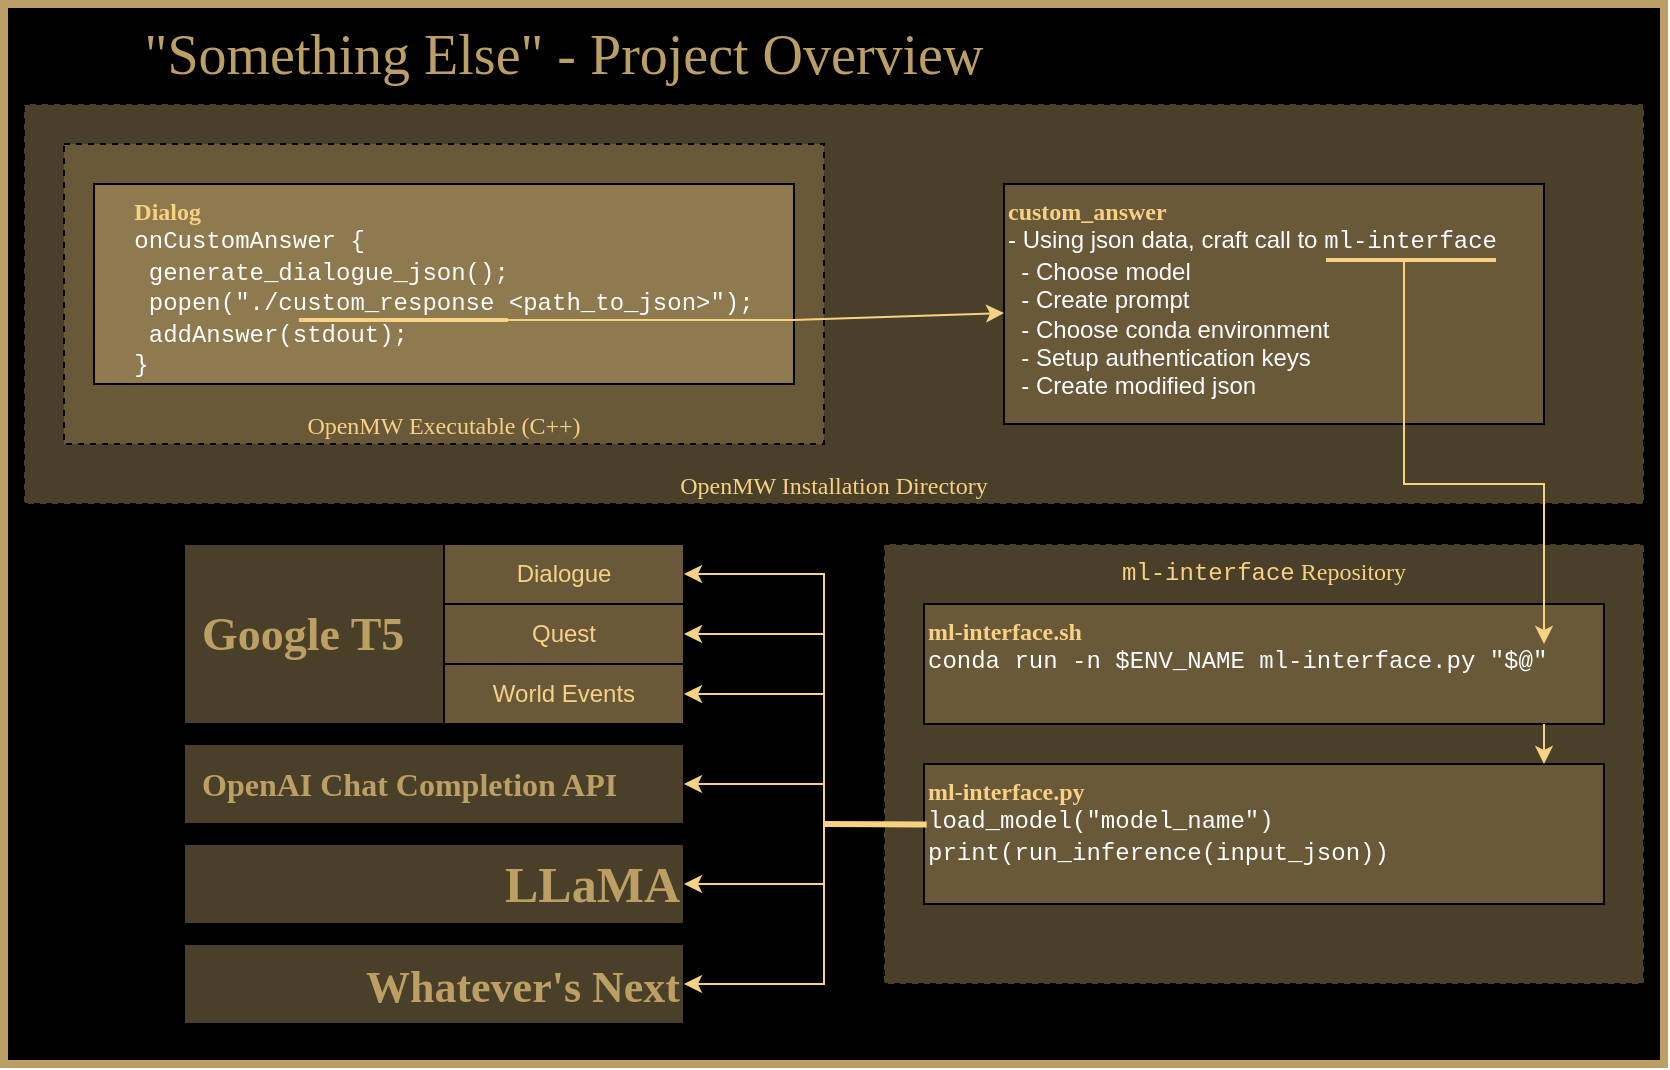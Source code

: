 <mxfile version="21.1.2" type="device">
  <diagram name="Page-1" id="psqroSwzFqP37Ym7-oh-">
    <mxGraphModel dx="955" dy="760" grid="1" gridSize="10" guides="1" tooltips="1" connect="1" arrows="1" fold="1" page="1" pageScale="1" pageWidth="850" pageHeight="1100" math="0" shadow="0">
      <root>
        <mxCell id="0" />
        <mxCell id="1" parent="0" />
        <mxCell id="UdfwPqqXEjVV1MeFvrEw-38" value="" style="rounded=0;whiteSpace=wrap;html=1;labelBackgroundColor=#211C12;fillColor=#000000;labelBorderColor=default;strokeWidth=4;strokeColor=#BB9F64;" vertex="1" parent="1">
          <mxGeometry x="10" y="10" width="830" height="530" as="geometry" />
        </mxCell>
        <mxCell id="UdfwPqqXEjVV1MeFvrEw-5" value="OpenMW Installation Directory" style="rounded=0;whiteSpace=wrap;html=1;dashed=1;horizontal=1;verticalAlign=bottom;fontFamily=Lucida Console;fillColor=#4A3F28;fontColor=#F7D284;" vertex="1" parent="1">
          <mxGeometry x="20" y="60" width="810" height="200" as="geometry" />
        </mxCell>
        <mxCell id="UdfwPqqXEjVV1MeFvrEw-4" value="OpenMW Executable (C++)" style="rounded=0;whiteSpace=wrap;html=1;dashed=1;horizontal=1;verticalAlign=bottom;fontFamily=Lucida Console;fillColor=#695939;fontColor=#F7D284;" vertex="1" parent="1">
          <mxGeometry x="40" y="80" width="380" height="150" as="geometry" />
        </mxCell>
        <mxCell id="UdfwPqqXEjVV1MeFvrEw-1" value="&quot;Something Else&quot; - Project Overview" style="text;html=1;strokeColor=none;fillColor=none;align=center;verticalAlign=middle;whiteSpace=wrap;rounded=0;fontSize=28;fontFamily=Comfortaa;fontSource=https%3A%2F%2Ffonts.googleapis.com%2Fcss%3Ffamily%3DComfortaa;fontColor=#BB9F64;" vertex="1" parent="1">
          <mxGeometry x="10" y="20" width="560" height="30" as="geometry" />
        </mxCell>
        <mxCell id="UdfwPqqXEjVV1MeFvrEw-2" value="&lt;div align=&quot;left&quot;&gt;&lt;font face=&quot;Tahoma&quot; color=&quot;#f7d284&quot;&gt;&lt;b&gt;Dialog&lt;/b&gt;&lt;/font&gt;&lt;/div&gt;&lt;div align=&quot;left&quot;&gt;&lt;font face=&quot;Courier New&quot;&gt;onCustomAnswer {&lt;/font&gt;&lt;/div&gt;&lt;div align=&quot;left&quot;&gt;&lt;font face=&quot;Courier New&quot;&gt;&lt;span style=&quot;white-space: pre;&quot;&gt;	&lt;/span&gt;generate_dialogue_json();&lt;/font&gt;&lt;/div&gt;&lt;div align=&quot;left&quot;&gt;&lt;font face=&quot;Courier New&quot;&gt;&lt;span style=&quot;white-space: pre;&quot;&gt;	&lt;/span&gt;popen(&quot;./custom_response &amp;lt;path_to_json&amp;gt;&quot;);&lt;/font&gt;&lt;/div&gt;&lt;div align=&quot;left&quot;&gt;&lt;font face=&quot;Courier New&quot;&gt;&lt;span style=&quot;white-space: pre;&quot;&gt;	&lt;/span&gt;addAnswer(stdout);&lt;br&gt;&lt;/font&gt;&lt;/div&gt;&lt;div align=&quot;left&quot;&gt;&lt;font face=&quot;Courier New&quot;&gt;}&lt;br&gt;&lt;/font&gt;&lt;/div&gt;" style="rounded=0;whiteSpace=wrap;html=1;spacingLeft=0;verticalAlign=top;fillColor=#8F794E;fontColor=#FFFFFF;" vertex="1" parent="1">
          <mxGeometry x="55" y="100" width="350" height="100" as="geometry" />
        </mxCell>
        <mxCell id="UdfwPqqXEjVV1MeFvrEw-6" value="&lt;div&gt;&lt;b&gt;&lt;font face=&quot;Tahoma&quot; color=&quot;#f7d284&quot;&gt;custom_answer&lt;/font&gt;&lt;/b&gt;&lt;/div&gt;&lt;div&gt;- Using json data, craft call to &lt;font face=&quot;Courier New&quot;&gt;ml-interface&lt;/font&gt;&lt;/div&gt;&lt;div&gt;&amp;nbsp; - Choose model&lt;/div&gt;&lt;div&gt;&amp;nbsp; - Create prompt&lt;/div&gt;&lt;div&gt;&amp;nbsp; - Choose conda environment&lt;/div&gt;&lt;div&gt;&amp;nbsp; - Setup authentication keys&lt;br&gt;&lt;/div&gt;&lt;div&gt;&amp;nbsp; - Create modified json&lt;br&gt;&lt;/div&gt;" style="rounded=0;whiteSpace=wrap;html=1;align=left;verticalAlign=top;fillColor=#695939;fontColor=#FFFFFF;" vertex="1" parent="1">
          <mxGeometry x="510" y="100" width="270" height="120" as="geometry" />
        </mxCell>
        <mxCell id="UdfwPqqXEjVV1MeFvrEw-7" value="" style="endArrow=none;html=1;rounded=0;strokeWidth=2;strokeColor=#F7D284;" edge="1" parent="1">
          <mxGeometry width="50" height="50" relative="1" as="geometry">
            <mxPoint x="157.429" y="168" as="sourcePoint" />
            <mxPoint x="262" y="168" as="targetPoint" />
          </mxGeometry>
        </mxCell>
        <mxCell id="UdfwPqqXEjVV1MeFvrEw-12" value="" style="endArrow=classic;html=1;rounded=0;exitX=0.999;exitY=0.68;exitDx=0;exitDy=0;exitPerimeter=0;strokeColor=#F7D284;" edge="1" parent="1" source="UdfwPqqXEjVV1MeFvrEw-2" target="UdfwPqqXEjVV1MeFvrEw-6">
          <mxGeometry width="50" height="50" relative="1" as="geometry">
            <mxPoint x="430" y="420" as="sourcePoint" />
            <mxPoint x="480" y="370" as="targetPoint" />
          </mxGeometry>
        </mxCell>
        <mxCell id="UdfwPqqXEjVV1MeFvrEw-13" value="&lt;font face=&quot;Courier New&quot;&gt;ml-interface&lt;/font&gt; Repository" style="rounded=0;whiteSpace=wrap;html=1;dashed=1;horizontal=1;verticalAlign=top;fontFamily=Lucida Console;fillColor=#4A3F28;fontColor=#F7D284;" vertex="1" parent="1">
          <mxGeometry x="450" y="280" width="380" height="220" as="geometry" />
        </mxCell>
        <mxCell id="UdfwPqqXEjVV1MeFvrEw-14" value="&lt;div&gt;&lt;font face=&quot;Tahoma&quot; color=&quot;#f7d284&quot;&gt;&lt;b&gt;ml-interface.sh&lt;/b&gt;&lt;/font&gt;&lt;/div&gt;&lt;font face=&quot;Courier New&quot;&gt;conda run -n $ENV_NAME ml-interface.py &quot;$@&quot; &lt;/font&gt;" style="rounded=0;whiteSpace=wrap;html=1;spacingLeft=0;verticalAlign=top;align=left;fillColor=#695939;fontColor=#FFFFFF;" vertex="1" parent="1">
          <mxGeometry x="470" y="310" width="340" height="60" as="geometry" />
        </mxCell>
        <mxCell id="UdfwPqqXEjVV1MeFvrEw-15" value="" style="endArrow=none;html=1;rounded=0;strokeColor=#F7D284;" edge="1" parent="1">
          <mxGeometry width="50" height="50" relative="1" as="geometry">
            <mxPoint x="405" y="168" as="sourcePoint" />
            <mxPoint x="260" y="168" as="targetPoint" />
          </mxGeometry>
        </mxCell>
        <mxCell id="UdfwPqqXEjVV1MeFvrEw-16" value="&lt;div&gt;&lt;font face=&quot;Tahoma&quot; color=&quot;#f7d284&quot;&gt;&lt;b&gt;ml-interface.py&lt;/b&gt;&lt;/font&gt;&lt;/div&gt;&lt;div&gt;&lt;font face=&quot;Courier New&quot;&gt;load_model(&quot;model_name&quot;)&lt;/font&gt;&lt;/div&gt;&lt;div&gt;&lt;font face=&quot;Courier New&quot;&gt;print(run_inference(input_json))&lt;br&gt;&lt;/font&gt;&lt;/div&gt;" style="rounded=0;whiteSpace=wrap;html=1;spacingLeft=0;verticalAlign=top;align=left;fillColor=#695939;fontColor=#FFFFFF;" vertex="1" parent="1">
          <mxGeometry x="470" y="390" width="340" height="70" as="geometry" />
        </mxCell>
        <mxCell id="UdfwPqqXEjVV1MeFvrEw-17" value="" style="endArrow=classic;html=1;rounded=0;strokeColor=#F7D284;" edge="1" parent="1">
          <mxGeometry width="50" height="50" relative="1" as="geometry">
            <mxPoint x="780" y="370" as="sourcePoint" />
            <mxPoint x="780" y="390" as="targetPoint" />
          </mxGeometry>
        </mxCell>
        <mxCell id="UdfwPqqXEjVV1MeFvrEw-18" value="" style="endArrow=classic;html=1;rounded=0;strokeColor=#F7D284;" edge="1" parent="1">
          <mxGeometry width="50" height="50" relative="1" as="geometry">
            <mxPoint x="710" y="220" as="sourcePoint" />
            <mxPoint x="780" y="330" as="targetPoint" />
            <Array as="points">
              <mxPoint x="710" y="250" />
              <mxPoint x="780" y="250" />
              <mxPoint x="780" y="280" />
            </Array>
          </mxGeometry>
        </mxCell>
        <mxCell id="UdfwPqqXEjVV1MeFvrEw-19" value="" style="endArrow=none;html=1;rounded=0;strokeWidth=2;strokeColor=#F7D284;" edge="1" parent="1">
          <mxGeometry width="50" height="50" relative="1" as="geometry">
            <mxPoint x="671" y="138" as="sourcePoint" />
            <mxPoint x="756" y="138" as="targetPoint" />
          </mxGeometry>
        </mxCell>
        <mxCell id="UdfwPqqXEjVV1MeFvrEw-22" value="" style="endArrow=none;html=1;rounded=0;strokeColor=#F7D284;" edge="1" parent="1">
          <mxGeometry width="50" height="50" relative="1" as="geometry">
            <mxPoint x="710" y="220" as="sourcePoint" />
            <mxPoint x="710" y="138" as="targetPoint" />
          </mxGeometry>
        </mxCell>
        <mxCell id="UdfwPqqXEjVV1MeFvrEw-23" value="&lt;div&gt;&lt;b&gt;&lt;font style=&quot;font-size: 23px;&quot;&gt;Google T5&lt;/font&gt;&lt;/b&gt;&lt;/div&gt;" style="rounded=0;whiteSpace=wrap;html=1;align=left;spacingLeft=7;fillColor=#4A3F28;fontColor=#BB9F64;fontFamily=Tahoma;" vertex="1" parent="1">
          <mxGeometry x="100" y="280" width="250" height="90" as="geometry" />
        </mxCell>
        <mxCell id="UdfwPqqXEjVV1MeFvrEw-24" value="Dialogue" style="rounded=0;whiteSpace=wrap;html=1;fillColor=#695939;fontColor=#F7D284;" vertex="1" parent="1">
          <mxGeometry x="230" y="280" width="120" height="30" as="geometry" />
        </mxCell>
        <mxCell id="UdfwPqqXEjVV1MeFvrEw-25" value="Quest" style="rounded=0;whiteSpace=wrap;html=1;fillColor=#695939;fontColor=#F7D284;" vertex="1" parent="1">
          <mxGeometry x="230" y="310" width="120" height="30" as="geometry" />
        </mxCell>
        <mxCell id="UdfwPqqXEjVV1MeFvrEw-26" value="World Events" style="rounded=0;whiteSpace=wrap;html=1;fillColor=#695939;fontColor=#F7D284;" vertex="1" parent="1">
          <mxGeometry x="230" y="340" width="120" height="30" as="geometry" />
        </mxCell>
        <mxCell id="UdfwPqqXEjVV1MeFvrEw-27" value="Trained Weights" style="text;html=1;strokeColor=none;fillColor=none;align=center;verticalAlign=bottom;whiteSpace=wrap;rounded=0;fontStyle=2;fontSize=10;" vertex="1" parent="1">
          <mxGeometry x="245" y="262" width="90" height="20" as="geometry" />
        </mxCell>
        <mxCell id="UdfwPqqXEjVV1MeFvrEw-28" value="" style="endArrow=none;html=1;rounded=0;entryX=0.004;entryY=0.433;entryDx=0;entryDy=0;entryPerimeter=0;strokeWidth=3;strokeColor=#F7D284;" edge="1" parent="1" target="UdfwPqqXEjVV1MeFvrEw-16">
          <mxGeometry width="50" height="50" relative="1" as="geometry">
            <mxPoint x="420" y="420" as="sourcePoint" />
            <mxPoint x="390" y="440" as="targetPoint" />
          </mxGeometry>
        </mxCell>
        <mxCell id="UdfwPqqXEjVV1MeFvrEw-29" value="" style="endArrow=classic;html=1;rounded=0;entryX=1;entryY=0.5;entryDx=0;entryDy=0;strokeColor=#F7D284;" edge="1" parent="1" target="UdfwPqqXEjVV1MeFvrEw-25">
          <mxGeometry width="50" height="50" relative="1" as="geometry">
            <mxPoint x="420" y="420" as="sourcePoint" />
            <mxPoint x="420" y="440" as="targetPoint" />
            <Array as="points">
              <mxPoint x="420" y="325" />
            </Array>
          </mxGeometry>
        </mxCell>
        <mxCell id="UdfwPqqXEjVV1MeFvrEw-30" value="" style="endArrow=classic;html=1;rounded=0;entryX=1;entryY=0.5;entryDx=0;entryDy=0;strokeColor=#F7D284;" edge="1" parent="1" target="UdfwPqqXEjVV1MeFvrEw-24">
          <mxGeometry width="50" height="50" relative="1" as="geometry">
            <mxPoint x="420" y="350" as="sourcePoint" />
            <mxPoint x="440" y="310" as="targetPoint" />
            <Array as="points">
              <mxPoint x="420" y="295" />
            </Array>
          </mxGeometry>
        </mxCell>
        <mxCell id="UdfwPqqXEjVV1MeFvrEw-31" value="" style="endArrow=classic;html=1;rounded=0;entryX=1;entryY=0.5;entryDx=0;entryDy=0;strokeColor=#F7D284;" edge="1" parent="1" target="UdfwPqqXEjVV1MeFvrEw-26">
          <mxGeometry width="50" height="50" relative="1" as="geometry">
            <mxPoint x="420" y="420" as="sourcePoint" />
            <mxPoint x="360" y="420" as="targetPoint" />
            <Array as="points">
              <mxPoint x="420" y="355" />
            </Array>
          </mxGeometry>
        </mxCell>
        <mxCell id="UdfwPqqXEjVV1MeFvrEw-32" value="&lt;font style=&quot;font-size: 16px;&quot;&gt;OpenAI Chat Completion API&lt;br style=&quot;font-size: 16px;&quot;&gt;&lt;/font&gt;" style="rounded=0;whiteSpace=wrap;html=1;align=left;spacingLeft=7;fontSize=16;fontColor=#BB9F64;fontStyle=1;fillColor=#4A3F28;fontFamily=Tahoma;" vertex="1" parent="1">
          <mxGeometry x="100" y="380" width="250" height="40" as="geometry" />
        </mxCell>
        <mxCell id="UdfwPqqXEjVV1MeFvrEw-33" value="" style="endArrow=classic;html=1;rounded=0;entryX=1;entryY=0.5;entryDx=0;entryDy=0;strokeColor=#F7D284;" edge="1" parent="1" target="UdfwPqqXEjVV1MeFvrEw-32">
          <mxGeometry width="50" height="50" relative="1" as="geometry">
            <mxPoint x="420" y="420" as="sourcePoint" />
            <mxPoint x="430" y="450" as="targetPoint" />
            <Array as="points">
              <mxPoint x="420" y="400" />
            </Array>
          </mxGeometry>
        </mxCell>
        <mxCell id="UdfwPqqXEjVV1MeFvrEw-34" value="LLaMA" style="rounded=0;whiteSpace=wrap;html=1;align=right;spacingLeft=7;fontSize=25;fontColor=#BB9F64;fontStyle=1;fillColor=#4A3F28;fontFamily=Tahoma;" vertex="1" parent="1">
          <mxGeometry x="100" y="430" width="250" height="40" as="geometry" />
        </mxCell>
        <mxCell id="UdfwPqqXEjVV1MeFvrEw-35" value="" style="endArrow=classic;html=1;rounded=0;entryX=1;entryY=0.5;entryDx=0;entryDy=0;strokeColor=#F7D284;" edge="1" parent="1" target="UdfwPqqXEjVV1MeFvrEw-34">
          <mxGeometry width="50" height="50" relative="1" as="geometry">
            <mxPoint x="420" y="420" as="sourcePoint" />
            <mxPoint x="450" y="520" as="targetPoint" />
            <Array as="points">
              <mxPoint x="420" y="450" />
            </Array>
          </mxGeometry>
        </mxCell>
        <mxCell id="UdfwPqqXEjVV1MeFvrEw-36" value="&lt;font style=&quot;font-size: 22px;&quot;&gt;Whatever&#39;s Next&lt;br&gt;&lt;/font&gt;" style="rounded=0;whiteSpace=wrap;html=1;align=right;spacingLeft=7;fontSize=25;fontColor=#BB9F64;fontStyle=1;fillColor=#4A3F28;labelBackgroundColor=none;fontFamily=Tahoma;" vertex="1" parent="1">
          <mxGeometry x="100" y="480" width="250" height="40" as="geometry" />
        </mxCell>
        <mxCell id="UdfwPqqXEjVV1MeFvrEw-37" value="" style="endArrow=classic;html=1;rounded=0;entryX=1;entryY=0.5;entryDx=0;entryDy=0;strokeColor=#F7D284;" edge="1" parent="1" target="UdfwPqqXEjVV1MeFvrEw-36">
          <mxGeometry width="50" height="50" relative="1" as="geometry">
            <mxPoint x="420" y="440" as="sourcePoint" />
            <mxPoint x="460" y="530" as="targetPoint" />
            <Array as="points">
              <mxPoint x="420" y="500" />
            </Array>
          </mxGeometry>
        </mxCell>
      </root>
    </mxGraphModel>
  </diagram>
</mxfile>
